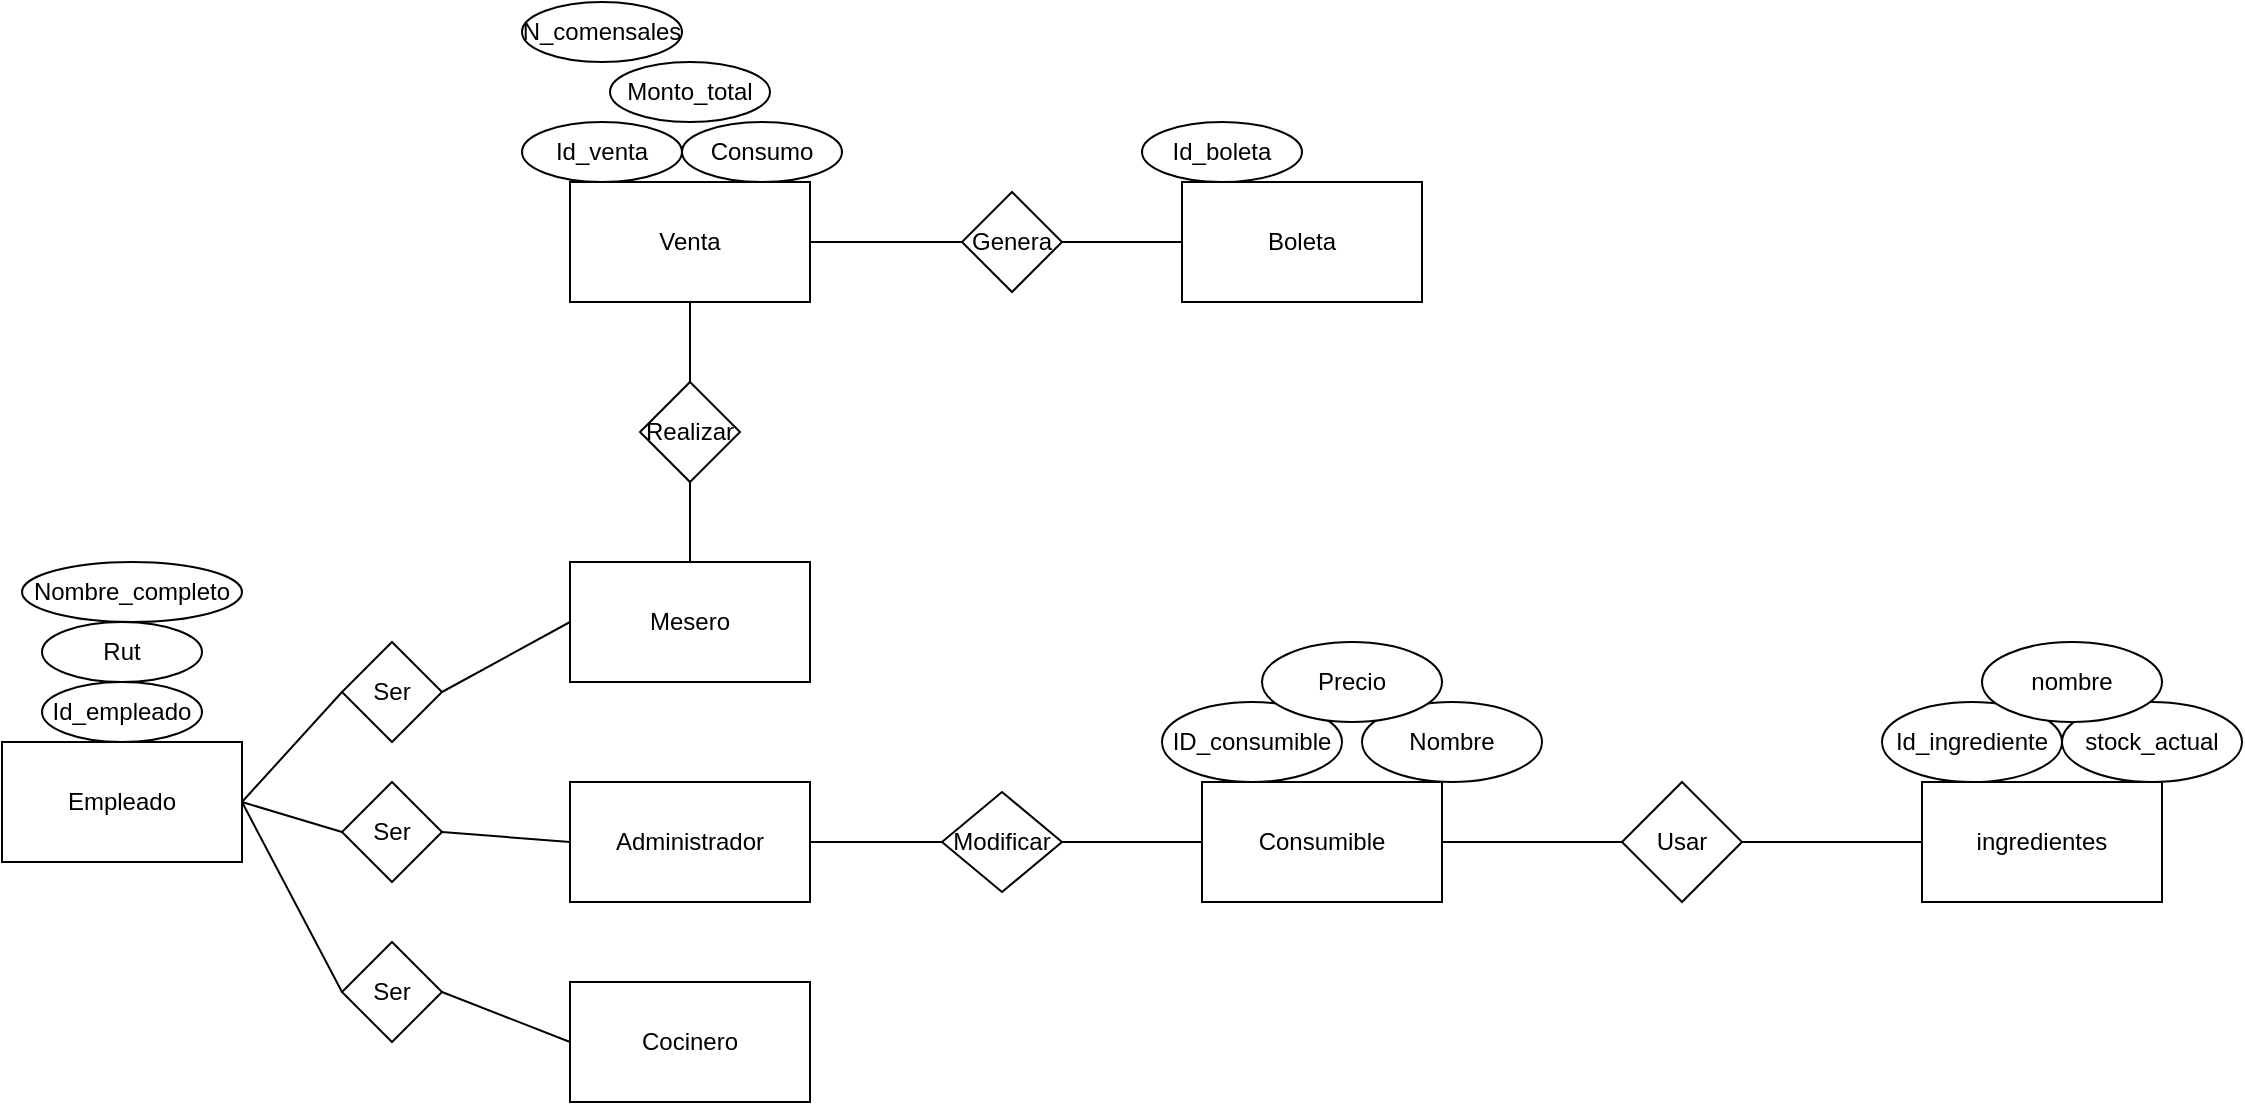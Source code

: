 <mxfile version="26.1.1">
  <diagram name="Página-1" id="pxMfmKfkK642mjfuYyGS">
    <mxGraphModel dx="1843" dy="2068" grid="1" gridSize="10" guides="1" tooltips="1" connect="1" arrows="1" fold="1" page="1" pageScale="1" pageWidth="827" pageHeight="1169" math="0" shadow="0">
      <root>
        <mxCell id="0" />
        <mxCell id="1" parent="0" />
        <mxCell id="DdDPQqA7gDUCTwg2PMR9-1" value="Empleado" style="rounded=0;whiteSpace=wrap;html=1;" vertex="1" parent="1">
          <mxGeometry x="10" y="250" width="120" height="60" as="geometry" />
        </mxCell>
        <mxCell id="DdDPQqA7gDUCTwg2PMR9-2" value="Id_empleado" style="ellipse;whiteSpace=wrap;html=1;" vertex="1" parent="1">
          <mxGeometry x="30" y="220" width="80" height="30" as="geometry" />
        </mxCell>
        <mxCell id="DdDPQqA7gDUCTwg2PMR9-3" value="Rut" style="ellipse;whiteSpace=wrap;html=1;" vertex="1" parent="1">
          <mxGeometry x="30" y="190" width="80" height="30" as="geometry" />
        </mxCell>
        <mxCell id="DdDPQqA7gDUCTwg2PMR9-4" value="Nombre_completo" style="ellipse;whiteSpace=wrap;html=1;" vertex="1" parent="1">
          <mxGeometry x="20" y="160" width="110" height="30" as="geometry" />
        </mxCell>
        <mxCell id="DdDPQqA7gDUCTwg2PMR9-5" value="Mesero" style="rounded=0;whiteSpace=wrap;html=1;" vertex="1" parent="1">
          <mxGeometry x="294" y="160" width="120" height="60" as="geometry" />
        </mxCell>
        <mxCell id="DdDPQqA7gDUCTwg2PMR9-6" value="Cocinero" style="rounded=0;whiteSpace=wrap;html=1;" vertex="1" parent="1">
          <mxGeometry x="294" y="370" width="120" height="60" as="geometry" />
        </mxCell>
        <mxCell id="DdDPQqA7gDUCTwg2PMR9-7" value="Ser" style="rhombus;whiteSpace=wrap;html=1;" vertex="1" parent="1">
          <mxGeometry x="180" y="200" width="50" height="50" as="geometry" />
        </mxCell>
        <mxCell id="DdDPQqA7gDUCTwg2PMR9-8" value="Ser" style="rhombus;whiteSpace=wrap;html=1;" vertex="1" parent="1">
          <mxGeometry x="180" y="350" width="50" height="50" as="geometry" />
        </mxCell>
        <mxCell id="DdDPQqA7gDUCTwg2PMR9-9" value="" style="endArrow=none;html=1;rounded=0;exitX=1;exitY=0.5;exitDx=0;exitDy=0;entryX=0;entryY=0.5;entryDx=0;entryDy=0;" edge="1" parent="1" source="DdDPQqA7gDUCTwg2PMR9-1" target="DdDPQqA7gDUCTwg2PMR9-8">
          <mxGeometry width="50" height="50" relative="1" as="geometry">
            <mxPoint x="390" y="350" as="sourcePoint" />
            <mxPoint x="440" y="300" as="targetPoint" />
          </mxGeometry>
        </mxCell>
        <mxCell id="DdDPQqA7gDUCTwg2PMR9-10" value="" style="endArrow=none;html=1;rounded=0;exitX=1;exitY=0.5;exitDx=0;exitDy=0;entryX=0;entryY=0.5;entryDx=0;entryDy=0;" edge="1" parent="1" source="DdDPQqA7gDUCTwg2PMR9-8" target="DdDPQqA7gDUCTwg2PMR9-6">
          <mxGeometry width="50" height="50" relative="1" as="geometry">
            <mxPoint x="140" y="290" as="sourcePoint" />
            <mxPoint x="190" y="385" as="targetPoint" />
          </mxGeometry>
        </mxCell>
        <mxCell id="DdDPQqA7gDUCTwg2PMR9-11" value="" style="endArrow=none;html=1;rounded=0;exitX=1;exitY=0.5;exitDx=0;exitDy=0;entryX=0;entryY=0.5;entryDx=0;entryDy=0;" edge="1" parent="1" source="DdDPQqA7gDUCTwg2PMR9-1" target="DdDPQqA7gDUCTwg2PMR9-7">
          <mxGeometry width="50" height="50" relative="1" as="geometry">
            <mxPoint x="240" y="385" as="sourcePoint" />
            <mxPoint x="304" y="410" as="targetPoint" />
          </mxGeometry>
        </mxCell>
        <mxCell id="DdDPQqA7gDUCTwg2PMR9-12" value="" style="endArrow=none;html=1;rounded=0;exitX=1;exitY=0.5;exitDx=0;exitDy=0;entryX=0;entryY=0.5;entryDx=0;entryDy=0;" edge="1" parent="1" source="DdDPQqA7gDUCTwg2PMR9-7" target="DdDPQqA7gDUCTwg2PMR9-5">
          <mxGeometry width="50" height="50" relative="1" as="geometry">
            <mxPoint x="140" y="290" as="sourcePoint" />
            <mxPoint x="190" y="235" as="targetPoint" />
          </mxGeometry>
        </mxCell>
        <mxCell id="DdDPQqA7gDUCTwg2PMR9-13" value="Administrador" style="rounded=0;whiteSpace=wrap;html=1;" vertex="1" parent="1">
          <mxGeometry x="294" y="270" width="120" height="60" as="geometry" />
        </mxCell>
        <mxCell id="DdDPQqA7gDUCTwg2PMR9-14" value="Ser" style="rhombus;whiteSpace=wrap;html=1;" vertex="1" parent="1">
          <mxGeometry x="180" y="270" width="50" height="50" as="geometry" />
        </mxCell>
        <mxCell id="DdDPQqA7gDUCTwg2PMR9-15" value="" style="endArrow=none;html=1;rounded=0;exitX=1;exitY=0.5;exitDx=0;exitDy=0;entryX=0;entryY=0.5;entryDx=0;entryDy=0;" edge="1" parent="1" source="DdDPQqA7gDUCTwg2PMR9-14" target="DdDPQqA7gDUCTwg2PMR9-13">
          <mxGeometry width="50" height="50" relative="1" as="geometry">
            <mxPoint x="240" y="235" as="sourcePoint" />
            <mxPoint x="304" y="200" as="targetPoint" />
          </mxGeometry>
        </mxCell>
        <mxCell id="DdDPQqA7gDUCTwg2PMR9-16" value="" style="endArrow=none;html=1;rounded=0;exitX=1;exitY=0.5;exitDx=0;exitDy=0;entryX=0;entryY=0.5;entryDx=0;entryDy=0;" edge="1" parent="1" source="DdDPQqA7gDUCTwg2PMR9-1" target="DdDPQqA7gDUCTwg2PMR9-14">
          <mxGeometry width="50" height="50" relative="1" as="geometry">
            <mxPoint x="240" y="305" as="sourcePoint" />
            <mxPoint x="304" y="310" as="targetPoint" />
          </mxGeometry>
        </mxCell>
        <mxCell id="DdDPQqA7gDUCTwg2PMR9-18" value="Venta" style="rounded=0;whiteSpace=wrap;html=1;" vertex="1" parent="1">
          <mxGeometry x="294" y="-30" width="120" height="60" as="geometry" />
        </mxCell>
        <mxCell id="DdDPQqA7gDUCTwg2PMR9-20" value="Realizar" style="rhombus;whiteSpace=wrap;html=1;" vertex="1" parent="1">
          <mxGeometry x="329" y="70" width="50" height="50" as="geometry" />
        </mxCell>
        <mxCell id="DdDPQqA7gDUCTwg2PMR9-21" value="" style="endArrow=none;html=1;rounded=0;exitX=0.5;exitY=0;exitDx=0;exitDy=0;entryX=0.5;entryY=1;entryDx=0;entryDy=0;" edge="1" parent="1" source="DdDPQqA7gDUCTwg2PMR9-5" target="DdDPQqA7gDUCTwg2PMR9-20">
          <mxGeometry width="50" height="50" relative="1" as="geometry">
            <mxPoint x="550" y="90" as="sourcePoint" />
            <mxPoint x="600" y="40" as="targetPoint" />
          </mxGeometry>
        </mxCell>
        <mxCell id="DdDPQqA7gDUCTwg2PMR9-22" value="" style="endArrow=none;html=1;rounded=0;exitX=0.5;exitY=0;exitDx=0;exitDy=0;entryX=0.5;entryY=1;entryDx=0;entryDy=0;" edge="1" parent="1" source="DdDPQqA7gDUCTwg2PMR9-20" target="DdDPQqA7gDUCTwg2PMR9-18">
          <mxGeometry width="50" height="50" relative="1" as="geometry">
            <mxPoint x="364" y="170" as="sourcePoint" />
            <mxPoint x="370" y="130" as="targetPoint" />
          </mxGeometry>
        </mxCell>
        <mxCell id="DdDPQqA7gDUCTwg2PMR9-23" value="Id_venta" style="ellipse;whiteSpace=wrap;html=1;" vertex="1" parent="1">
          <mxGeometry x="270" y="-60" width="80" height="30" as="geometry" />
        </mxCell>
        <mxCell id="DdDPQqA7gDUCTwg2PMR9-25" value="Consumo" style="ellipse;whiteSpace=wrap;html=1;" vertex="1" parent="1">
          <mxGeometry x="350" y="-60" width="80" height="30" as="geometry" />
        </mxCell>
        <mxCell id="DdDPQqA7gDUCTwg2PMR9-26" value="Monto_total" style="ellipse;whiteSpace=wrap;html=1;" vertex="1" parent="1">
          <mxGeometry x="314" y="-90" width="80" height="30" as="geometry" />
        </mxCell>
        <mxCell id="DdDPQqA7gDUCTwg2PMR9-27" value="N_comensales" style="ellipse;whiteSpace=wrap;html=1;" vertex="1" parent="1">
          <mxGeometry x="270" y="-120" width="80" height="30" as="geometry" />
        </mxCell>
        <mxCell id="DdDPQqA7gDUCTwg2PMR9-28" value="Boleta" style="rounded=0;whiteSpace=wrap;html=1;" vertex="1" parent="1">
          <mxGeometry x="600" y="-30" width="120" height="60" as="geometry" />
        </mxCell>
        <mxCell id="DdDPQqA7gDUCTwg2PMR9-29" value="Genera" style="rhombus;whiteSpace=wrap;html=1;" vertex="1" parent="1">
          <mxGeometry x="490" y="-25" width="50" height="50" as="geometry" />
        </mxCell>
        <mxCell id="DdDPQqA7gDUCTwg2PMR9-30" value="" style="endArrow=none;html=1;rounded=0;exitX=1;exitY=0.5;exitDx=0;exitDy=0;entryX=0;entryY=0.5;entryDx=0;entryDy=0;" edge="1" parent="1" source="DdDPQqA7gDUCTwg2PMR9-18" target="DdDPQqA7gDUCTwg2PMR9-29">
          <mxGeometry width="50" height="50" relative="1" as="geometry">
            <mxPoint x="364" y="80" as="sourcePoint" />
            <mxPoint x="364" y="40" as="targetPoint" />
          </mxGeometry>
        </mxCell>
        <mxCell id="DdDPQqA7gDUCTwg2PMR9-32" value="" style="endArrow=none;html=1;rounded=0;exitX=1;exitY=0.5;exitDx=0;exitDy=0;entryX=0;entryY=0.5;entryDx=0;entryDy=0;" edge="1" parent="1" source="DdDPQqA7gDUCTwg2PMR9-29" target="DdDPQqA7gDUCTwg2PMR9-28">
          <mxGeometry width="50" height="50" relative="1" as="geometry">
            <mxPoint x="424" y="10" as="sourcePoint" />
            <mxPoint x="500" y="10" as="targetPoint" />
          </mxGeometry>
        </mxCell>
        <mxCell id="DdDPQqA7gDUCTwg2PMR9-33" value="Id_boleta" style="ellipse;whiteSpace=wrap;html=1;" vertex="1" parent="1">
          <mxGeometry x="580" y="-60" width="80" height="30" as="geometry" />
        </mxCell>
        <mxCell id="DdDPQqA7gDUCTwg2PMR9-34" value="Consumible" style="rounded=0;whiteSpace=wrap;html=1;" vertex="1" parent="1">
          <mxGeometry x="610" y="270" width="120" height="60" as="geometry" />
        </mxCell>
        <mxCell id="DdDPQqA7gDUCTwg2PMR9-35" value="ingredientes" style="rounded=0;whiteSpace=wrap;html=1;" vertex="1" parent="1">
          <mxGeometry x="970" y="270" width="120" height="60" as="geometry" />
        </mxCell>
        <mxCell id="DdDPQqA7gDUCTwg2PMR9-36" value="Usar" style="rhombus;whiteSpace=wrap;html=1;" vertex="1" parent="1">
          <mxGeometry x="820" y="270" width="60" height="60" as="geometry" />
        </mxCell>
        <mxCell id="DdDPQqA7gDUCTwg2PMR9-37" value="" style="endArrow=none;html=1;rounded=0;exitX=1;exitY=0.5;exitDx=0;exitDy=0;entryX=0;entryY=0.5;entryDx=0;entryDy=0;" edge="1" parent="1" source="DdDPQqA7gDUCTwg2PMR9-34" target="DdDPQqA7gDUCTwg2PMR9-36">
          <mxGeometry width="50" height="50" relative="1" as="geometry">
            <mxPoint x="910" y="250" as="sourcePoint" />
            <mxPoint x="960" y="200" as="targetPoint" />
          </mxGeometry>
        </mxCell>
        <mxCell id="DdDPQqA7gDUCTwg2PMR9-38" value="" style="endArrow=none;html=1;rounded=0;exitX=1;exitY=0.5;exitDx=0;exitDy=0;entryX=0;entryY=0.5;entryDx=0;entryDy=0;" edge="1" parent="1" source="DdDPQqA7gDUCTwg2PMR9-36" target="DdDPQqA7gDUCTwg2PMR9-35">
          <mxGeometry width="50" height="50" relative="1" as="geometry">
            <mxPoint x="740" y="310" as="sourcePoint" />
            <mxPoint x="830" y="310" as="targetPoint" />
          </mxGeometry>
        </mxCell>
        <mxCell id="DdDPQqA7gDUCTwg2PMR9-39" value="Id_ingrediente" style="ellipse;whiteSpace=wrap;html=1;" vertex="1" parent="1">
          <mxGeometry x="950" y="230" width="90" height="40" as="geometry" />
        </mxCell>
        <mxCell id="DdDPQqA7gDUCTwg2PMR9-40" value="stock_actual" style="ellipse;whiteSpace=wrap;html=1;" vertex="1" parent="1">
          <mxGeometry x="1040" y="230" width="90" height="40" as="geometry" />
        </mxCell>
        <mxCell id="DdDPQqA7gDUCTwg2PMR9-41" value="nombre" style="ellipse;whiteSpace=wrap;html=1;" vertex="1" parent="1">
          <mxGeometry x="1000" y="200" width="90" height="40" as="geometry" />
        </mxCell>
        <mxCell id="DdDPQqA7gDUCTwg2PMR9-42" value="" style="endArrow=none;html=1;rounded=0;exitX=1;exitY=0.5;exitDx=0;exitDy=0;" edge="1" parent="1" source="DdDPQqA7gDUCTwg2PMR9-13">
          <mxGeometry width="50" height="50" relative="1" as="geometry">
            <mxPoint x="510" y="290" as="sourcePoint" />
            <mxPoint x="480" y="300" as="targetPoint" />
          </mxGeometry>
        </mxCell>
        <mxCell id="DdDPQqA7gDUCTwg2PMR9-43" value="Modificar" style="rhombus;whiteSpace=wrap;html=1;" vertex="1" parent="1">
          <mxGeometry x="480" y="275" width="60" height="50" as="geometry" />
        </mxCell>
        <mxCell id="DdDPQqA7gDUCTwg2PMR9-44" value="" style="endArrow=none;html=1;rounded=0;exitX=1;exitY=0.5;exitDx=0;exitDy=0;entryX=0;entryY=0.5;entryDx=0;entryDy=0;" edge="1" parent="1" source="DdDPQqA7gDUCTwg2PMR9-43" target="DdDPQqA7gDUCTwg2PMR9-34">
          <mxGeometry width="50" height="50" relative="1" as="geometry">
            <mxPoint x="424" y="310" as="sourcePoint" />
            <mxPoint x="490" y="310" as="targetPoint" />
          </mxGeometry>
        </mxCell>
        <mxCell id="DdDPQqA7gDUCTwg2PMR9-45" value="ID_consumible" style="ellipse;whiteSpace=wrap;html=1;" vertex="1" parent="1">
          <mxGeometry x="590" y="230" width="90" height="40" as="geometry" />
        </mxCell>
        <mxCell id="DdDPQqA7gDUCTwg2PMR9-46" value="Nombre" style="ellipse;whiteSpace=wrap;html=1;" vertex="1" parent="1">
          <mxGeometry x="690" y="230" width="90" height="40" as="geometry" />
        </mxCell>
        <mxCell id="DdDPQqA7gDUCTwg2PMR9-47" value="Precio" style="ellipse;whiteSpace=wrap;html=1;" vertex="1" parent="1">
          <mxGeometry x="640" y="200" width="90" height="40" as="geometry" />
        </mxCell>
      </root>
    </mxGraphModel>
  </diagram>
</mxfile>
